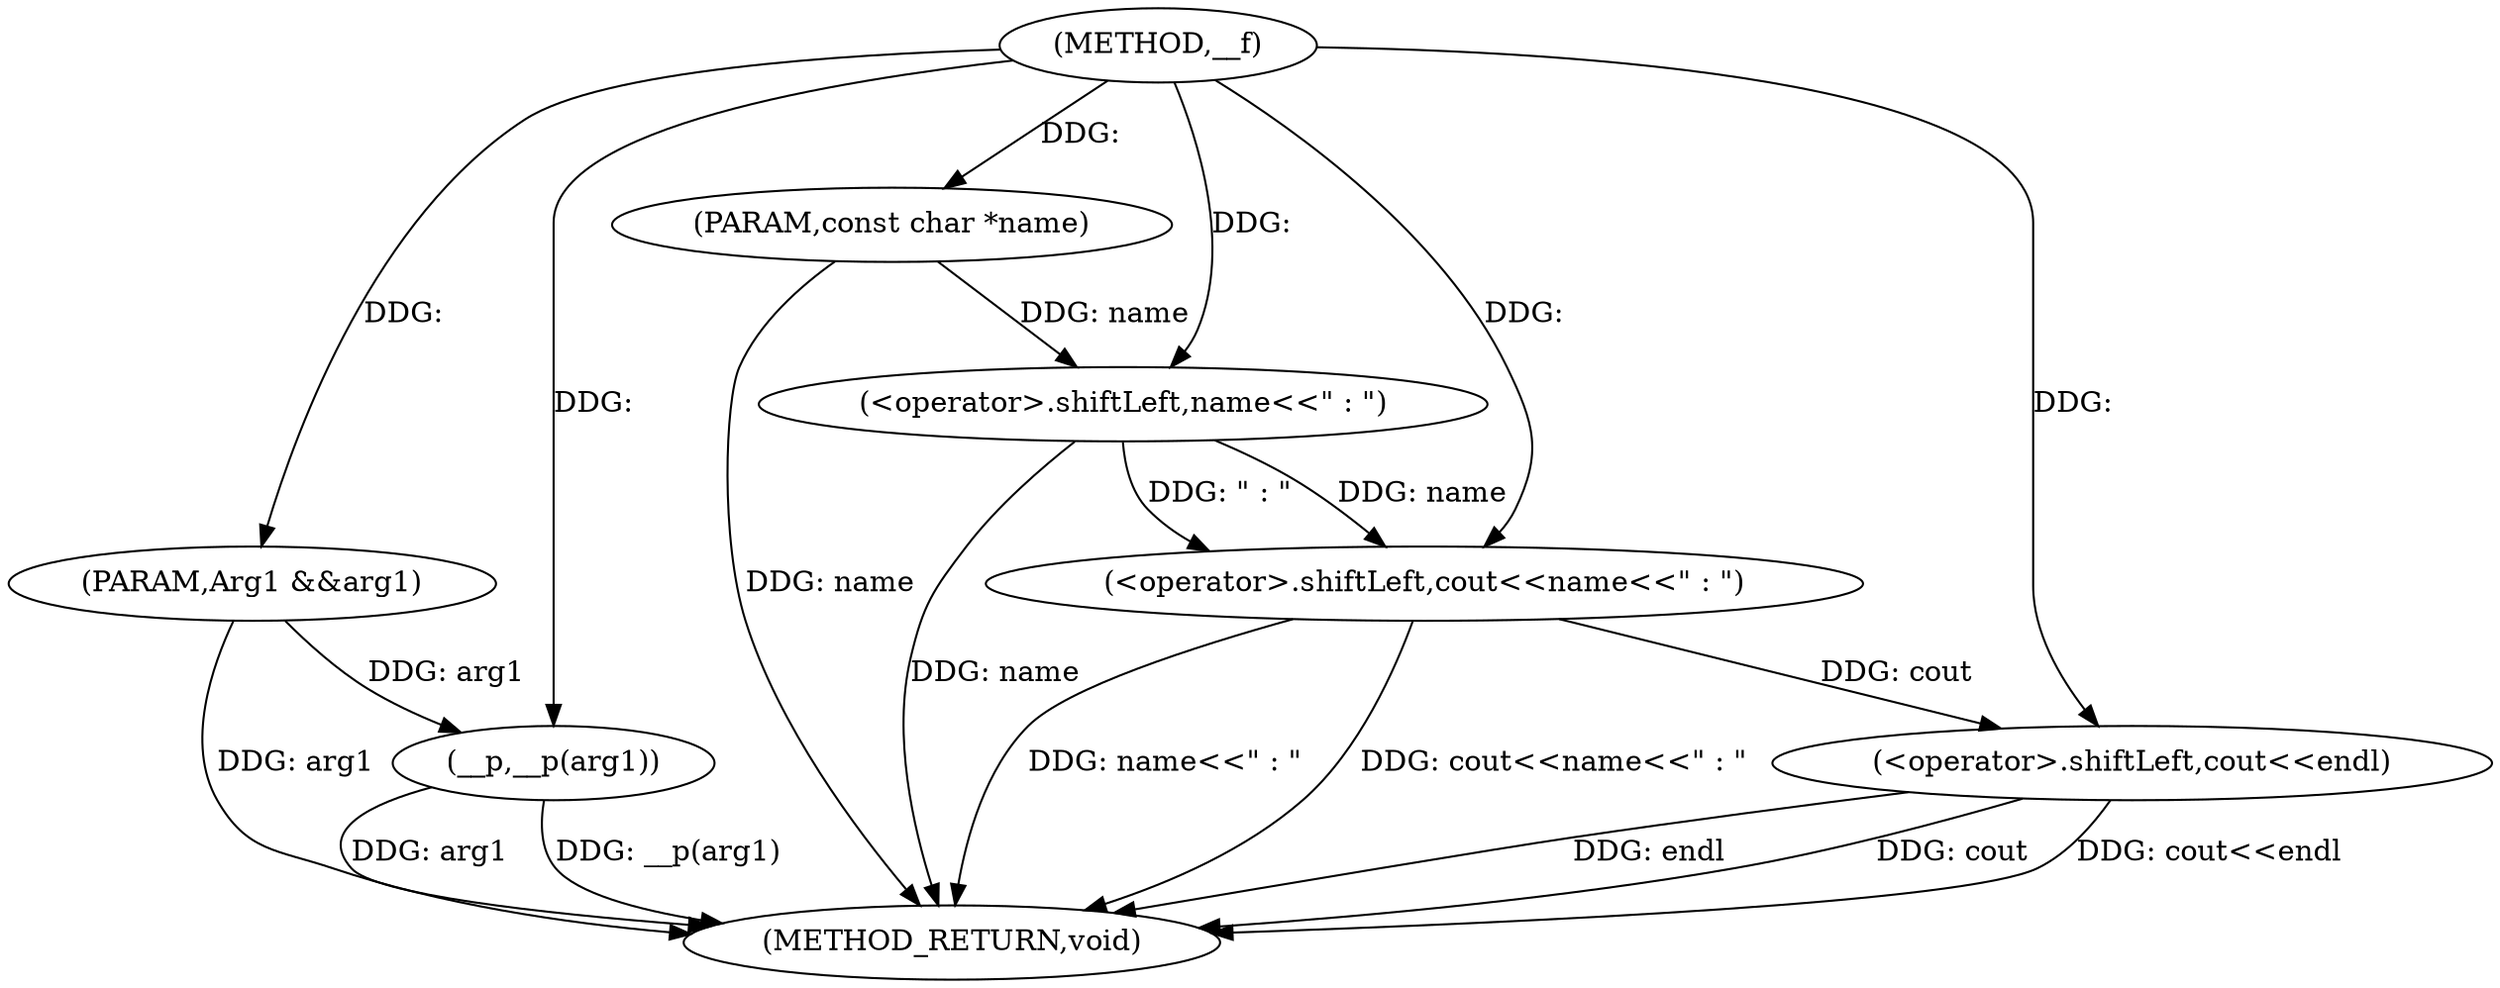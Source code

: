 digraph "__f" {  
"1000227" [label = "(METHOD,__f)" ]
"1000241" [label = "(METHOD_RETURN,void)" ]
"1000228" [label = "(PARAM,const char *name)" ]
"1000229" [label = "(PARAM,Arg1 &&arg1)" ]
"1000231" [label = "(<operator>.shiftLeft,cout<<name<<\" : \")" ]
"1000236" [label = "(__p,__p(arg1))" ]
"1000238" [label = "(<operator>.shiftLeft,cout<<endl)" ]
"1000233" [label = "(<operator>.shiftLeft,name<<\" : \")" ]
  "1000228" -> "1000241"  [ label = "DDG: name"] 
  "1000229" -> "1000241"  [ label = "DDG: arg1"] 
  "1000233" -> "1000241"  [ label = "DDG: name"] 
  "1000231" -> "1000241"  [ label = "DDG: name<<\" : \""] 
  "1000231" -> "1000241"  [ label = "DDG: cout<<name<<\" : \""] 
  "1000236" -> "1000241"  [ label = "DDG: arg1"] 
  "1000236" -> "1000241"  [ label = "DDG: __p(arg1)"] 
  "1000238" -> "1000241"  [ label = "DDG: cout"] 
  "1000238" -> "1000241"  [ label = "DDG: cout<<endl"] 
  "1000238" -> "1000241"  [ label = "DDG: endl"] 
  "1000227" -> "1000228"  [ label = "DDG: "] 
  "1000227" -> "1000229"  [ label = "DDG: "] 
  "1000227" -> "1000231"  [ label = "DDG: "] 
  "1000233" -> "1000231"  [ label = "DDG: \" : \""] 
  "1000233" -> "1000231"  [ label = "DDG: name"] 
  "1000229" -> "1000236"  [ label = "DDG: arg1"] 
  "1000227" -> "1000236"  [ label = "DDG: "] 
  "1000231" -> "1000238"  [ label = "DDG: cout"] 
  "1000227" -> "1000238"  [ label = "DDG: "] 
  "1000228" -> "1000233"  [ label = "DDG: name"] 
  "1000227" -> "1000233"  [ label = "DDG: "] 
}
